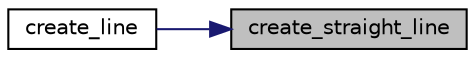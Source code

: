 digraph "create_straight_line"
{
 // LATEX_PDF_SIZE
  edge [fontname="Helvetica",fontsize="10",labelfontname="Helvetica",labelfontsize="10"];
  node [fontname="Helvetica",fontsize="10",shape=record];
  rankdir="RL";
  Node1 [label="create_straight_line",height=0.2,width=0.4,color="black", fillcolor="grey75", style="filled", fontcolor="black",tooltip="Create a straight line object."];
  Node1 -> Node2 [dir="back",color="midnightblue",fontsize="10",style="solid",fontname="Helvetica"];
  Node2 [label="create_line",height=0.2,width=0.4,color="black", fillcolor="white", style="filled",URL="$nlx__line_8h.html#aa61c4c39d6516d5708b9e96cdfa963d2",tooltip="Create a line object."];
}
